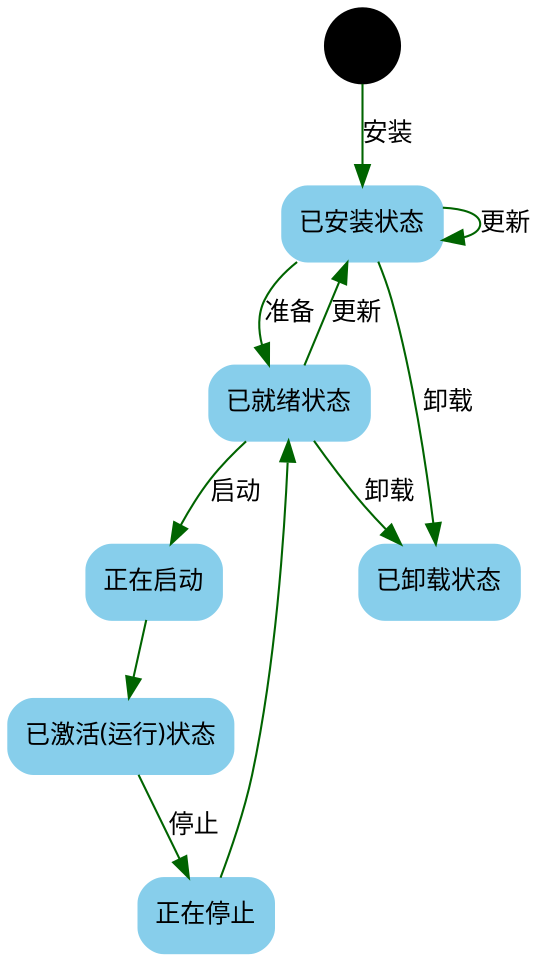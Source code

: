 digraph module_lc{

rankdir=TB;
fontname = "Microsoft YaHei";
fontsize = 12;

node [fontname = "Microsoft YaHei", fontsize = 12, shape = "Mrecord", color="skyblue", style="filled"];
edge [fontname = "Microsoft YaHei", fontsize = 12, color="darkgreen" ];

installed [label="已安装状态"];
resolved [label="已就绪状态"];
uninstalled [label="已卸载状态"];
starting [label="正在启动"];
active [label="已激活(运行)状态"];
stopping [label="正在停止"];
start [label="", shape="circle", width=0.5, fixedsize=true, style="filled", color="black"];

start -> installed [label="安装"];
installed -> uninstalled [label="卸载"];
installed -> resolved [label="准备"];
installed -> installed [label="更新"];
resolved -> installed [label="更新"];
resolved -> uninstalled [label="卸载"];
resolved -> starting [label="启动"];
starting -> active [label=""];
active -> stopping [label="停止"];
stopping -> resolved [label=""];

}